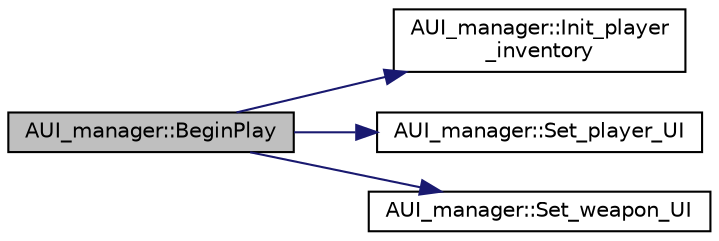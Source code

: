 digraph "AUI_manager::BeginPlay"
{
 // LATEX_PDF_SIZE
  edge [fontname="Helvetica",fontsize="10",labelfontname="Helvetica",labelfontsize="10"];
  node [fontname="Helvetica",fontsize="10",shape=record];
  rankdir="LR";
  Node1 [label="AUI_manager::BeginPlay",height=0.2,width=0.4,color="black", fillcolor="grey75", style="filled", fontcolor="black",tooltip=" "];
  Node1 -> Node2 [color="midnightblue",fontsize="10",style="solid",fontname="Helvetica"];
  Node2 [label="AUI_manager::Init_player\l_inventory",height=0.2,width=0.4,color="black", fillcolor="white", style="filled",URL="$class_a_u_i__manager.html#aa611efffcdd244052a5690f46de5349c",tooltip="플레이어 인벤토리 설정"];
  Node1 -> Node3 [color="midnightblue",fontsize="10",style="solid",fontname="Helvetica"];
  Node3 [label="AUI_manager::Set_player_UI",height=0.2,width=0.4,color="black", fillcolor="white", style="filled",URL="$class_a_u_i__manager.html#ad025f888cd75517107f22d6b751dfdd4",tooltip="플레이어 UI 띄움"];
  Node1 -> Node4 [color="midnightblue",fontsize="10",style="solid",fontname="Helvetica"];
  Node4 [label="AUI_manager::Set_weapon_UI",height=0.2,width=0.4,color="black", fillcolor="white", style="filled",URL="$class_a_u_i__manager.html#a54cc83fd2de5e2803edaad82bf5b9ecd",tooltip="미구현 상태"];
}
